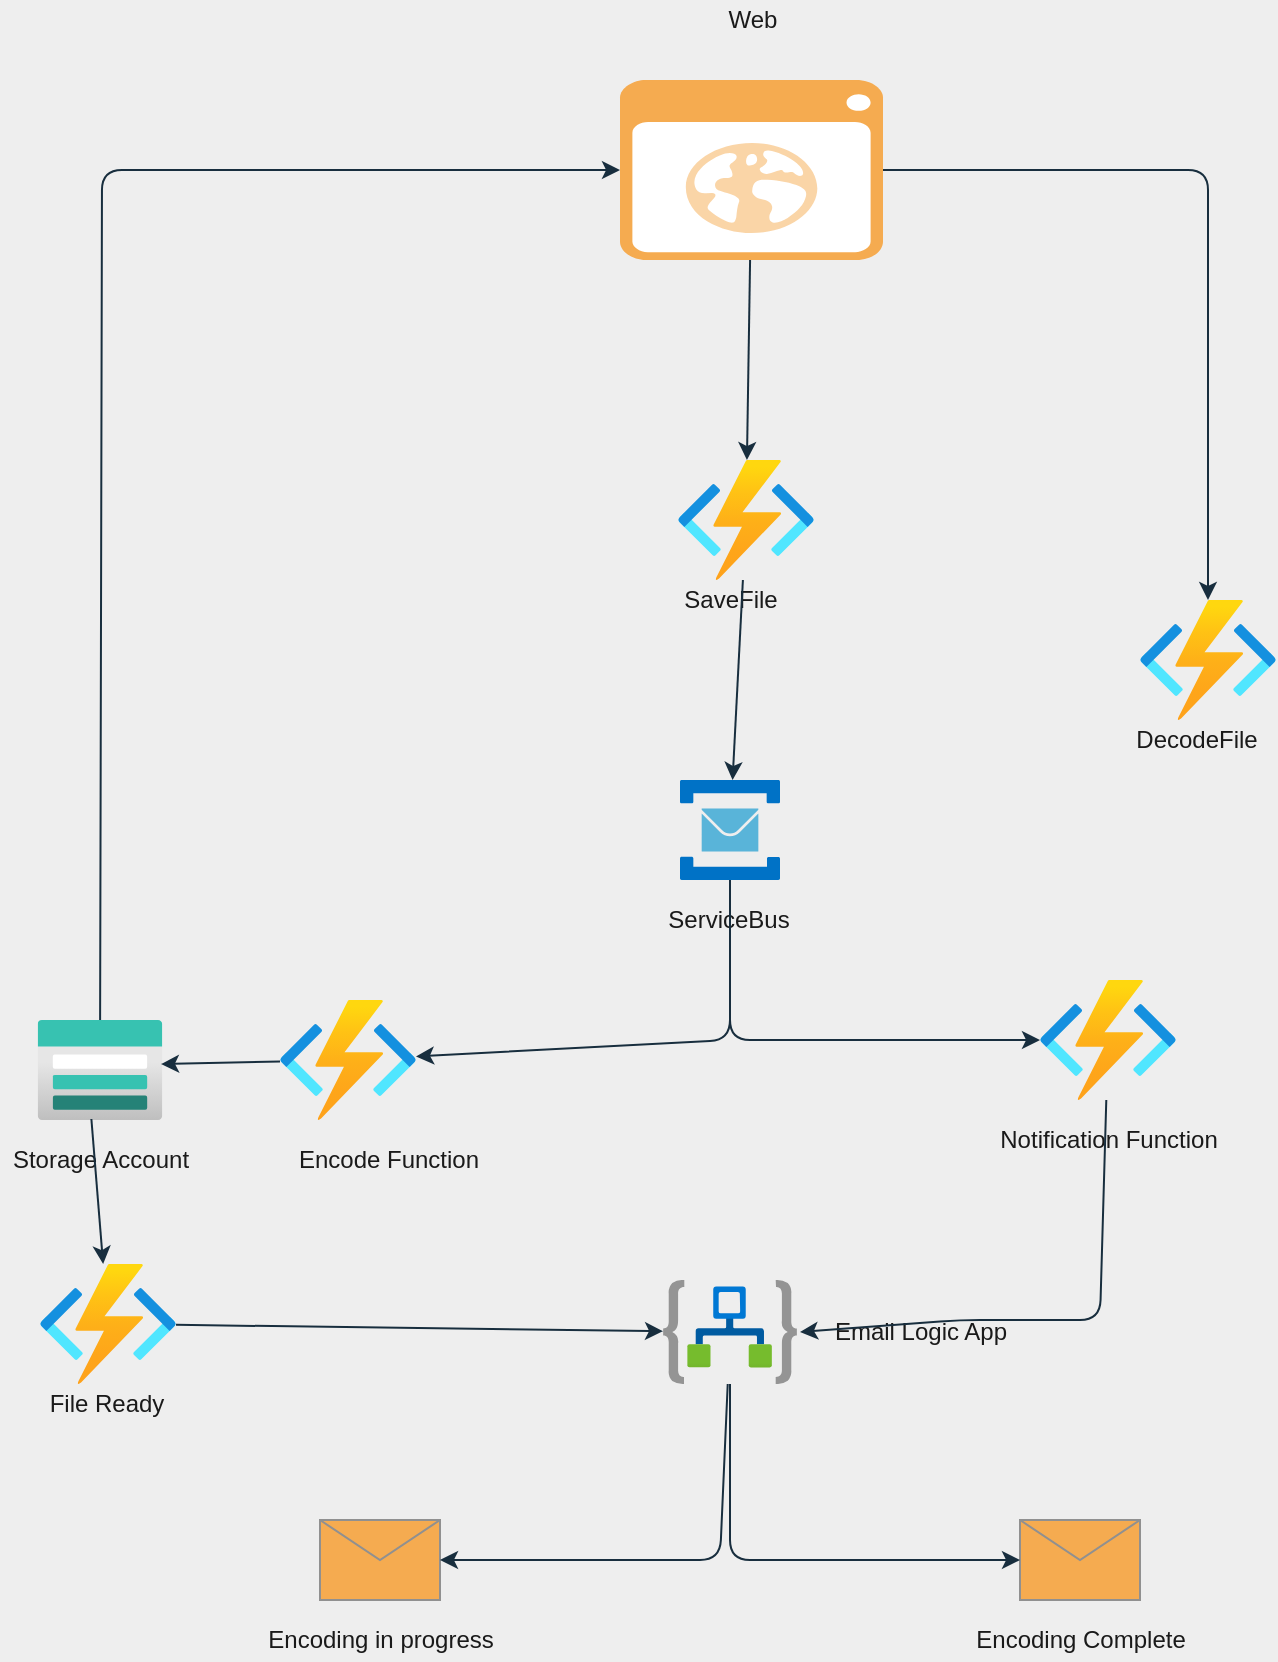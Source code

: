 <mxfile>
    <diagram id="PUcnxFitWya3NCTait5V" name="Page-1">
        <mxGraphModel dx="2292" dy="1517" grid="0" gridSize="10" guides="1" tooltips="1" connect="1" arrows="1" fold="1" page="1" pageScale="1" pageWidth="850" pageHeight="1100" background="#EEEEEE" math="0" shadow="0">
            <root>
                <mxCell id="0"/>
                <mxCell id="1" parent="0"/>
                <mxCell id="2" value="" style="aspect=fixed;html=1;points=[];align=center;image;fontSize=12;image=img/lib/azure2/compute/Function_Apps.svg;labelBackgroundColor=#EEEEEE;fillColor=#F5AB50;strokeColor=#909090;fontColor=#1A1A1A;" parent="1" vertex="1">
                    <mxGeometry x="339" y="280" width="68" height="60" as="geometry"/>
                </mxCell>
                <mxCell id="3" value="SaveFile" style="text;html=1;align=center;verticalAlign=middle;resizable=0;points=[];autosize=1;fontColor=#1A1A1A;" parent="1" vertex="1">
                    <mxGeometry x="335" y="340" width="60" height="20" as="geometry"/>
                </mxCell>
                <mxCell id="4" value="" style="aspect=fixed;html=1;points=[];align=center;image;fontSize=12;image=img/lib/mscae/Service_Bus.svg;labelBackgroundColor=#EEEEEE;fillColor=#F5AB50;strokeColor=#909090;fontColor=#1A1A1A;" parent="1" vertex="1">
                    <mxGeometry x="340" y="440" width="50" height="50" as="geometry"/>
                </mxCell>
                <mxCell id="5" value="ServiceBus&lt;br&gt;" style="text;html=1;align=center;verticalAlign=middle;resizable=0;points=[];autosize=1;fontColor=#1A1A1A;" parent="1" vertex="1">
                    <mxGeometry x="324" y="500" width="80" height="20" as="geometry"/>
                </mxCell>
                <mxCell id="6" value="" style="aspect=fixed;html=1;points=[];align=center;image;fontSize=12;image=img/lib/azure2/compute/Function_Apps.svg;labelBackgroundColor=#EEEEEE;fillColor=#F5AB50;strokeColor=#909090;fontColor=#1A1A1A;" parent="1" vertex="1">
                    <mxGeometry x="140" y="550" width="68" height="60" as="geometry"/>
                </mxCell>
                <mxCell id="7" value="" style="aspect=fixed;html=1;points=[];align=center;image;fontSize=12;image=img/lib/azure2/compute/Function_Apps.svg;labelBackgroundColor=#EEEEEE;fillColor=#F5AB50;strokeColor=#909090;fontColor=#1A1A1A;" parent="1" vertex="1">
                    <mxGeometry x="520" y="540" width="68" height="60" as="geometry"/>
                </mxCell>
                <mxCell id="8" value="" style="aspect=fixed;html=1;points=[];align=center;image;fontSize=12;image=img/lib/azure2/storage/Storage_Accounts.svg;labelBackgroundColor=#EEEEEE;fillColor=#F5AB50;strokeColor=#909090;fontColor=#1A1A1A;" parent="1" vertex="1">
                    <mxGeometry x="18.75" y="560" width="62.5" height="50" as="geometry"/>
                </mxCell>
                <mxCell id="9" value="" style="aspect=fixed;html=1;points=[];align=center;image;fontSize=12;image=img/lib/azure2/iot/Logic_Apps.svg;labelBackgroundColor=#EEEEEE;fillColor=#F5AB50;strokeColor=#909090;fontColor=#1A1A1A;" parent="1" vertex="1">
                    <mxGeometry x="331.5" y="690" width="67" height="52" as="geometry"/>
                </mxCell>
                <mxCell id="13" value="" style="shape=message;html=1;whiteSpace=wrap;html=1;outlineConnect=0;fillColor=#F5AB50;strokeColor=#909090;fontColor=#1A1A1A;" parent="1" vertex="1">
                    <mxGeometry x="160" y="810" width="60" height="40" as="geometry"/>
                </mxCell>
                <mxCell id="14" value="" style="shape=message;html=1;whiteSpace=wrap;html=1;outlineConnect=0;fillColor=#F5AB50;strokeColor=#909090;fontColor=#1A1A1A;" parent="1" vertex="1">
                    <mxGeometry x="510" y="810" width="60" height="40" as="geometry"/>
                </mxCell>
                <mxCell id="28" value="" style="aspect=fixed;html=1;points=[];align=center;image;fontSize=12;image=img/lib/azure2/compute/Function_Apps.svg;labelBackgroundColor=#EEEEEE;fillColor=#F5AB50;strokeColor=#909090;fontColor=#1A1A1A;" parent="1" vertex="1">
                    <mxGeometry x="570" y="350" width="68" height="60" as="geometry"/>
                </mxCell>
                <mxCell id="29" value="DecodeFile" style="text;html=1;align=center;verticalAlign=middle;resizable=0;points=[];autosize=1;fontColor=#1A1A1A;" parent="1" vertex="1">
                    <mxGeometry x="558" y="410" width="80" height="20" as="geometry"/>
                </mxCell>
                <mxCell id="30" value="Notification Function" style="text;html=1;align=center;verticalAlign=middle;resizable=0;points=[];autosize=1;fontColor=#1A1A1A;" parent="1" vertex="1">
                    <mxGeometry x="494" y="610" width="120" height="20" as="geometry"/>
                </mxCell>
                <mxCell id="31" value="Encode Function" style="text;html=1;align=center;verticalAlign=middle;resizable=0;points=[];autosize=1;fontColor=#1A1A1A;" parent="1" vertex="1">
                    <mxGeometry x="139" y="620" width="110" height="20" as="geometry"/>
                </mxCell>
                <mxCell id="32" value="Storage Account" style="text;html=1;align=center;verticalAlign=middle;resizable=0;points=[];autosize=1;fontColor=#1A1A1A;" parent="1" vertex="1">
                    <mxGeometry y="620" width="100" height="20" as="geometry"/>
                </mxCell>
                <mxCell id="33" value="Email Logic App&lt;br&gt;" style="text;html=1;align=center;verticalAlign=middle;resizable=0;points=[];autosize=1;fontColor=#1A1A1A;" parent="1" vertex="1">
                    <mxGeometry x="410" y="706" width="100" height="20" as="geometry"/>
                </mxCell>
                <mxCell id="34" value="Encoding in progress&lt;br&gt;" style="text;html=1;align=center;verticalAlign=middle;resizable=0;points=[];autosize=1;fontColor=#1A1A1A;" parent="1" vertex="1">
                    <mxGeometry x="125" y="860" width="130" height="20" as="geometry"/>
                </mxCell>
                <mxCell id="35" value="Encoding Complete&lt;br&gt;" style="text;html=1;align=center;verticalAlign=middle;resizable=0;points=[];autosize=1;fontColor=#1A1A1A;" parent="1" vertex="1">
                    <mxGeometry x="480" y="860" width="120" height="20" as="geometry"/>
                </mxCell>
                <mxCell id="36" value="" style="shadow=0;dashed=0;html=1;strokeColor=none;fillColor=#F5AB50;labelPosition=center;verticalLabelPosition=bottom;verticalAlign=top;align=center;outlineConnect=0;shape=mxgraph.veeam.2d.web_ui;fontColor=#1A1A1A;" parent="1" vertex="1">
                    <mxGeometry x="310" y="90" width="131.5" height="90" as="geometry"/>
                </mxCell>
                <mxCell id="37" value="" style="endArrow=classic;html=1;labelBackgroundColor=#EEEEEE;strokeColor=#182E3E;fontColor=#1A1A1A;" parent="1" source="36" target="2" edge="1">
                    <mxGeometry width="50" height="50" relative="1" as="geometry">
                        <mxPoint x="580" y="280" as="sourcePoint"/>
                        <mxPoint x="630" y="230" as="targetPoint"/>
                    </mxGeometry>
                </mxCell>
                <mxCell id="40" value="" style="endArrow=classic;html=1;labelBackgroundColor=#EEEEEE;strokeColor=#182E3E;fontColor=#1A1A1A;" parent="1" source="8" target="36" edge="1">
                    <mxGeometry width="50" height="50" relative="1" as="geometry">
                        <mxPoint x="580" y="280" as="sourcePoint"/>
                        <mxPoint x="630" y="230" as="targetPoint"/>
                        <Array as="points">
                            <mxPoint x="51" y="135"/>
                        </Array>
                    </mxGeometry>
                </mxCell>
                <mxCell id="41" value="" style="endArrow=classic;html=1;labelBackgroundColor=#EEEEEE;strokeColor=#182E3E;fontColor=#1A1A1A;" parent="1" source="36" target="28" edge="1">
                    <mxGeometry width="50" height="50" relative="1" as="geometry">
                        <mxPoint x="580" y="280" as="sourcePoint"/>
                        <mxPoint x="630" y="230" as="targetPoint"/>
                        <Array as="points">
                            <mxPoint x="604" y="135"/>
                        </Array>
                    </mxGeometry>
                </mxCell>
                <mxCell id="42" value="" style="endArrow=classic;html=1;labelBackgroundColor=#EEEEEE;strokeColor=#182E3E;fontColor=#1A1A1A;" parent="1" source="2" target="4" edge="1">
                    <mxGeometry width="50" height="50" relative="1" as="geometry">
                        <mxPoint x="580" y="510" as="sourcePoint"/>
                        <mxPoint x="630" y="460" as="targetPoint"/>
                    </mxGeometry>
                </mxCell>
                <mxCell id="43" value="" style="endArrow=classic;html=1;labelBackgroundColor=#EEEEEE;strokeColor=#182E3E;fontColor=#1A1A1A;" parent="1" source="4" target="7" edge="1">
                    <mxGeometry width="50" height="50" relative="1" as="geometry">
                        <mxPoint x="580" y="510" as="sourcePoint"/>
                        <mxPoint x="630" y="460" as="targetPoint"/>
                        <Array as="points">
                            <mxPoint x="365" y="570"/>
                        </Array>
                    </mxGeometry>
                </mxCell>
                <mxCell id="44" value="" style="endArrow=classic;html=1;labelBackgroundColor=#EEEEEE;strokeColor=#182E3E;fontColor=#1A1A1A;" parent="1" source="4" target="6" edge="1">
                    <mxGeometry width="50" height="50" relative="1" as="geometry">
                        <mxPoint x="580" y="510" as="sourcePoint"/>
                        <mxPoint x="630" y="460" as="targetPoint"/>
                        <Array as="points">
                            <mxPoint x="365" y="570"/>
                        </Array>
                    </mxGeometry>
                </mxCell>
                <mxCell id="45" value="" style="endArrow=classic;html=1;entryX=0.988;entryY=0.441;entryDx=0;entryDy=0;entryPerimeter=0;labelBackgroundColor=#EEEEEE;strokeColor=#182E3E;fontColor=#1A1A1A;" parent="1" source="6" target="8" edge="1">
                    <mxGeometry width="50" height="50" relative="1" as="geometry">
                        <mxPoint x="580" y="630" as="sourcePoint"/>
                        <mxPoint x="630" y="580" as="targetPoint"/>
                    </mxGeometry>
                </mxCell>
                <mxCell id="47" value="" style="endArrow=classic;html=1;labelBackgroundColor=#EEEEEE;strokeColor=#182E3E;fontColor=#1A1A1A;" parent="1" source="7" edge="1">
                    <mxGeometry width="50" height="50" relative="1" as="geometry">
                        <mxPoint x="580" y="510" as="sourcePoint"/>
                        <mxPoint x="400" y="716" as="targetPoint"/>
                        <Array as="points">
                            <mxPoint x="550" y="710"/>
                            <mxPoint x="480" y="710"/>
                        </Array>
                    </mxGeometry>
                </mxCell>
                <mxCell id="48" value="" style="endArrow=classic;html=1;labelBackgroundColor=#EEEEEE;strokeColor=#182E3E;fontColor=#1A1A1A;" parent="1" source="9" target="13" edge="1">
                    <mxGeometry width="50" height="50" relative="1" as="geometry">
                        <mxPoint x="580" y="510" as="sourcePoint"/>
                        <mxPoint x="630" y="460" as="targetPoint"/>
                        <Array as="points">
                            <mxPoint x="360" y="830"/>
                        </Array>
                    </mxGeometry>
                </mxCell>
                <mxCell id="49" value="" style="endArrow=classic;html=1;labelBackgroundColor=#EEEEEE;strokeColor=#182E3E;fontColor=#1A1A1A;" parent="1" source="9" target="14" edge="1">
                    <mxGeometry width="50" height="50" relative="1" as="geometry">
                        <mxPoint x="580" y="510" as="sourcePoint"/>
                        <mxPoint x="630" y="460" as="targetPoint"/>
                        <Array as="points">
                            <mxPoint x="365" y="830"/>
                        </Array>
                    </mxGeometry>
                </mxCell>
                <mxCell id="50" value="Web" style="text;html=1;align=center;verticalAlign=middle;resizable=0;points=[];autosize=1;fontColor=#1A1A1A;" parent="1" vertex="1">
                    <mxGeometry x="355.75" y="50" width="40" height="20" as="geometry"/>
                </mxCell>
                <mxCell id="51" value="" style="aspect=fixed;html=1;points=[];align=center;image;fontSize=12;image=img/lib/azure2/compute/Function_Apps.svg;labelBackgroundColor=#EEEEEE;fillColor=#F5AB50;strokeColor=#909090;fontColor=#1A1A1A;" vertex="1" parent="1">
                    <mxGeometry x="20" y="682" width="68" height="60" as="geometry"/>
                </mxCell>
                <mxCell id="53" value="" style="endArrow=classic;html=1;labelBackgroundColor=#EEEEEE;strokeColor=#182E3E;fontColor=#1A1A1A;" edge="1" parent="1" source="51" target="9">
                    <mxGeometry width="50" height="50" relative="1" as="geometry">
                        <mxPoint x="400" y="790" as="sourcePoint"/>
                        <mxPoint x="450" y="740" as="targetPoint"/>
                    </mxGeometry>
                </mxCell>
                <mxCell id="54" value="" style="endArrow=classic;html=1;exitX=0.431;exitY=0.99;exitDx=0;exitDy=0;exitPerimeter=0;labelBackgroundColor=#EEEEEE;strokeColor=#182E3E;fontColor=#1A1A1A;" edge="1" parent="1" source="8" target="51">
                    <mxGeometry width="50" height="50" relative="1" as="geometry">
                        <mxPoint x="400" y="790" as="sourcePoint"/>
                        <mxPoint x="450" y="740" as="targetPoint"/>
                    </mxGeometry>
                </mxCell>
                <mxCell id="55" value="File Ready" style="text;html=1;align=center;verticalAlign=middle;resizable=0;points=[];autosize=1;fontColor=#1A1A1A;" vertex="1" parent="1">
                    <mxGeometry x="18" y="742" width="70" height="20" as="geometry"/>
                </mxCell>
            </root>
        </mxGraphModel>
    </diagram>
</mxfile>